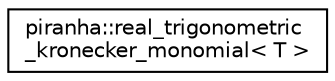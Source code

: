digraph "Graphical Class Hierarchy"
{
  edge [fontname="Helvetica",fontsize="10",labelfontname="Helvetica",labelfontsize="10"];
  node [fontname="Helvetica",fontsize="10",shape=record];
  rankdir="LR";
  Node0 [label="piranha::real_trigonometric\l_kronecker_monomial\< T \>",height=0.2,width=0.4,color="black", fillcolor="white", style="filled",URL="$classpiranha_1_1real__trigonometric__kronecker__monomial.html",tooltip="Real trigonometric Kronecker monomial class. "];
}
